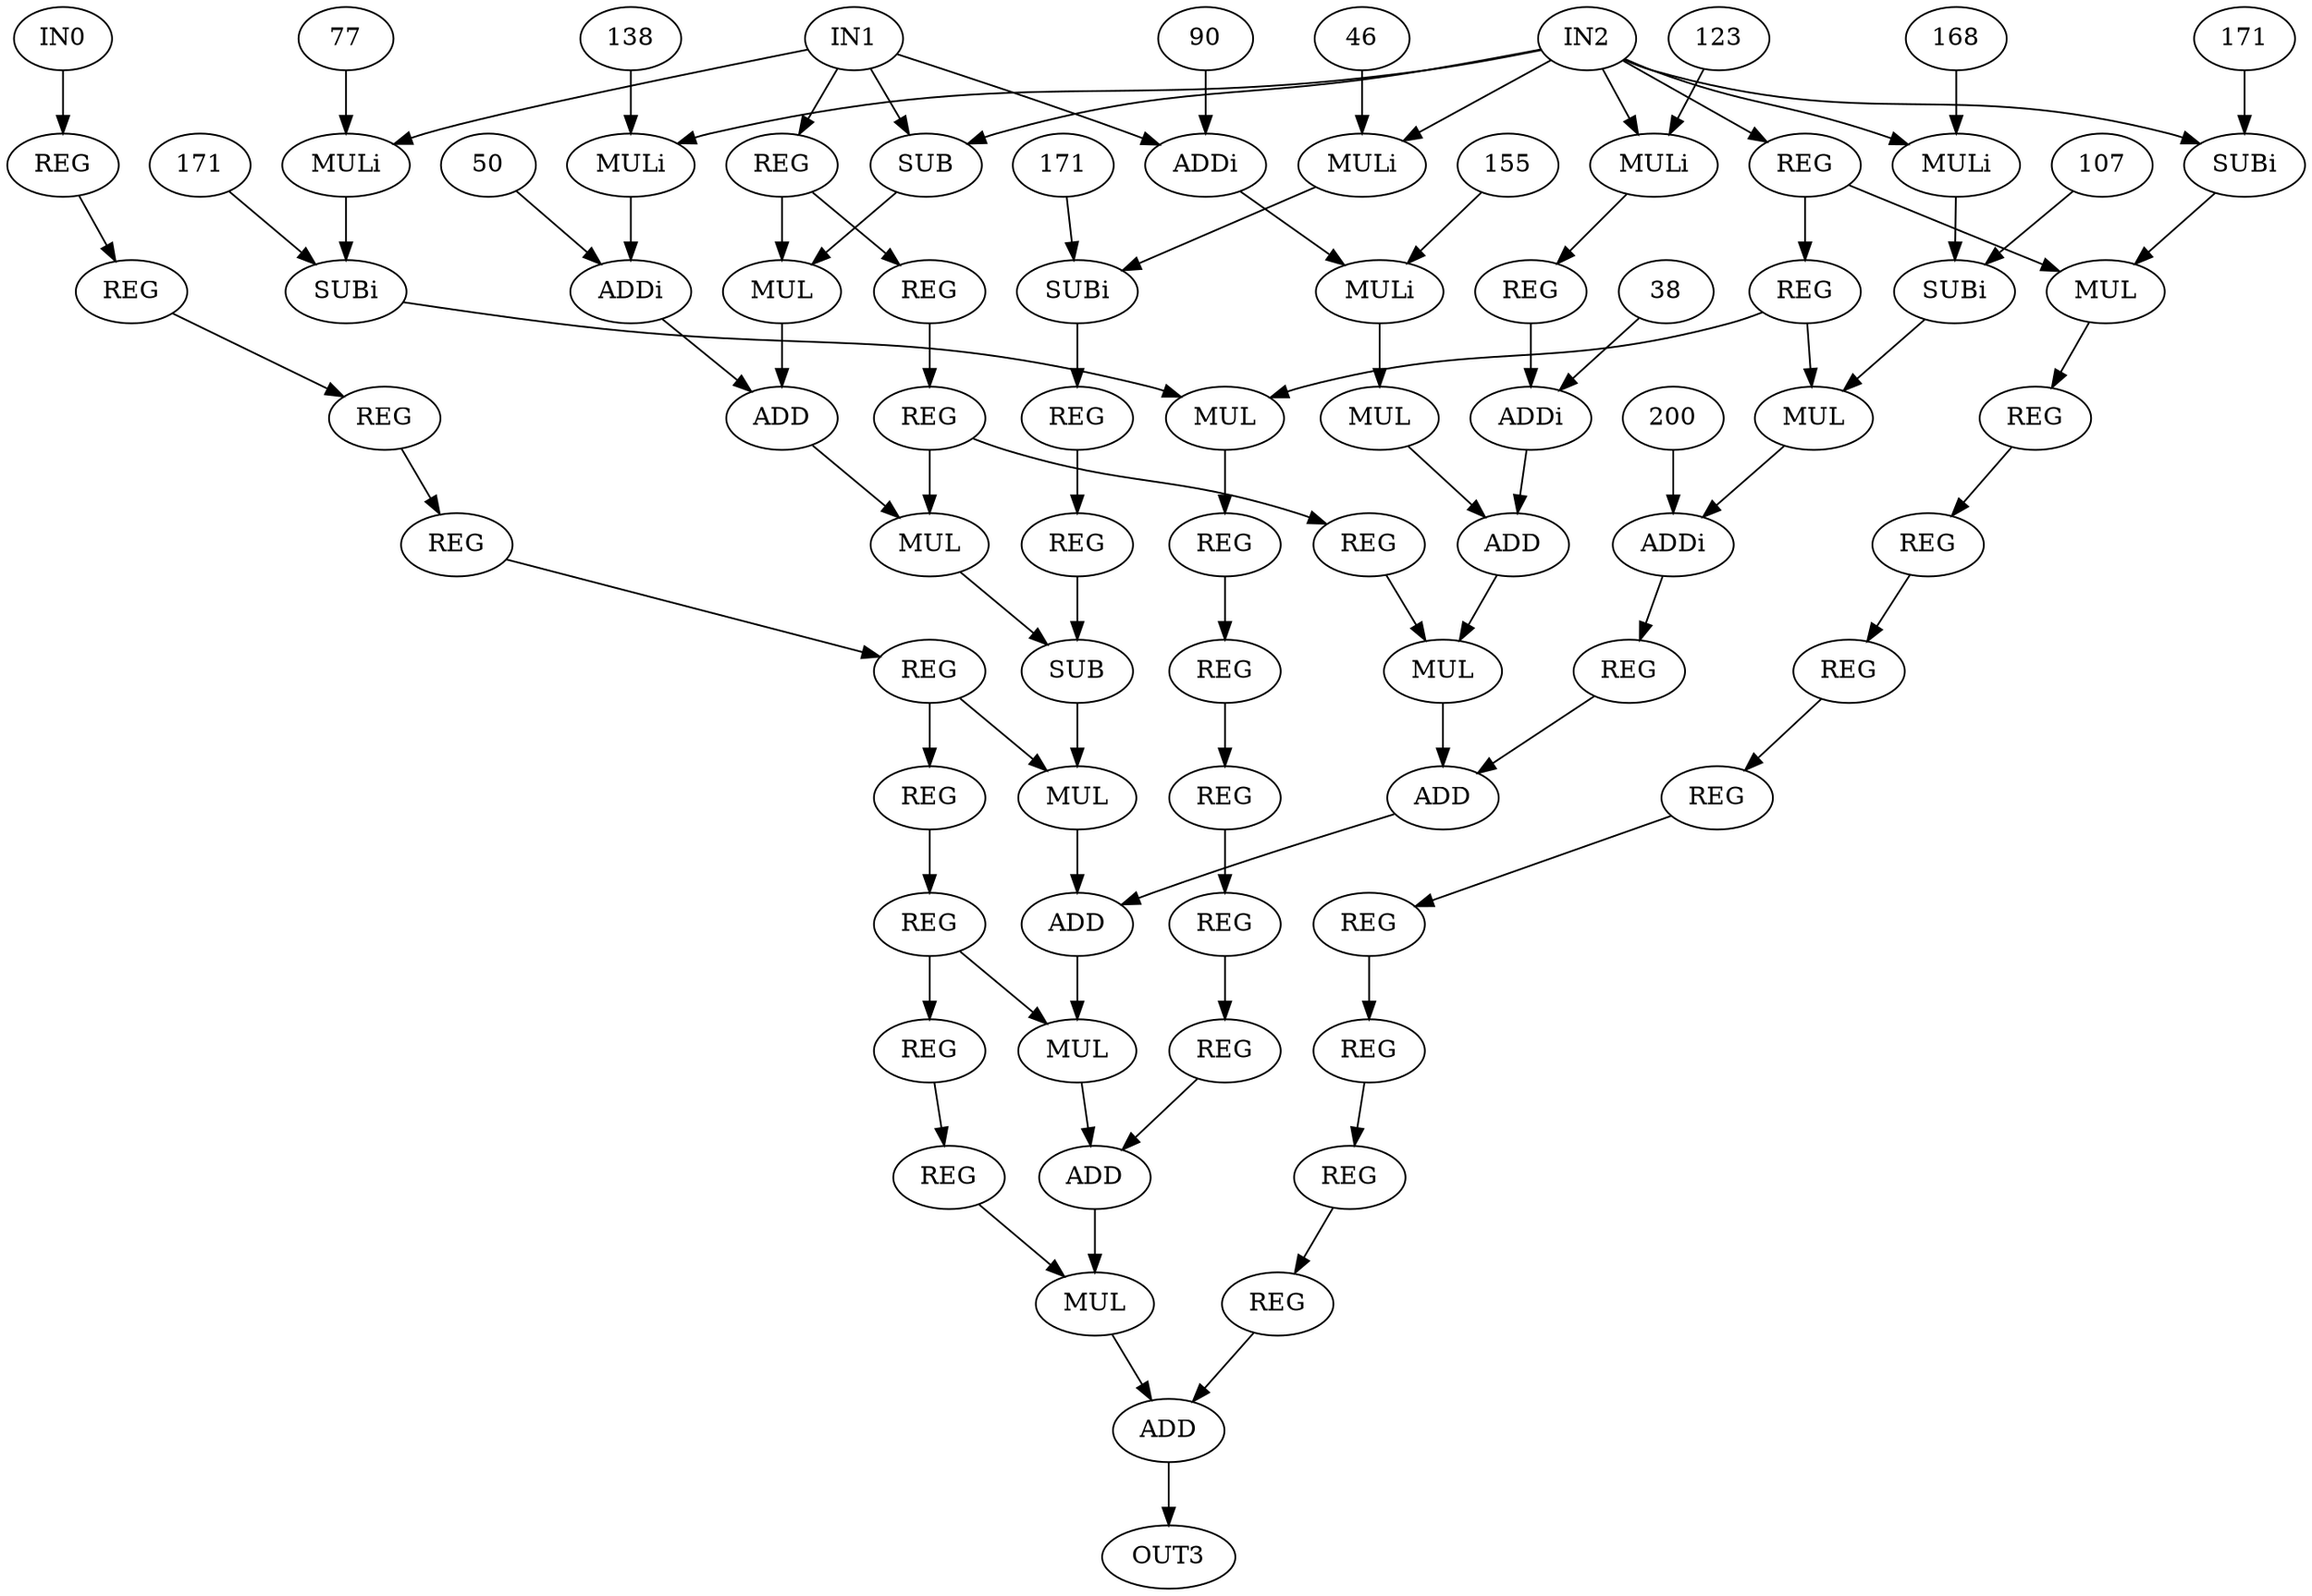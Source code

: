 digraph poly8{
 0 [ label = IN0 ]
 1 [ label = IN1 ]
 2 [ label = IN2 ]
 3 [ label = OUT3 ]
 4 [ label = MUL]
 5 [ label = MUL]
 6 [ label = MUL]
 7 [ label = MUL]
 8 [ label = MUL]
 9 [ label = MUL]
 10 [ label = MUL]
 11 [ label = MUL]
 12 [ label = MUL]
 13 [ label = MUL]
 14 [ label = SUB]
 15 [ label = SUB]
 16 [ label = ADD]
 17 [ label = ADD]
 18 [ label = ADD]
 19 [ label = ADD]
 20 [ label = ADD]
 21 [ label = ADD]
 22 [ label = ADDi, VALUE = 90]
 "22.90"[ label = 90 ]
 23 [ label = ADDi, VALUE = 38]
 "23.38"[ label = 38 ]
 24 [ label = ADDi, VALUE = 50]
 "24.50"[ label = 50 ]
 25 [ label = ADDi, VALUE = 200]
 "25.200"[ label = 200 ]
 26 [ label = MULi, VALUE = 155]
 "26.155"[ label = 155 ]
 27 [ label = MULi, VALUE = 77]
 "27.77"[ label = 77 ]
 28 [ label = MULi, VALUE = 123]
 "28.123"[ label = 123 ]
 29 [ label = MULi, VALUE = 138]
 "29.138"[ label = 138 ]
 30 [ label = MULi, VALUE = 168]
 "30.168"[ label = 168 ]
 31 [ label = MULi, VALUE = 46]
 "31.46"[ label = 46 ]
 32 [ label = SUBi, VALUE = 171]
 "32.171"[ label = 171 ]
 33 [ label = SUBi, VALUE = 171]
 "33.171"[ label = 171 ]
 34 [ label = SUBi, VALUE = 171]
 "34.171"[ label = 171 ]
 35 [ label = SUBi, VALUE = 107]
 "35.107"[ label = 107 ]
 36 [ label = REG]
 37 [ label = REG]
 38 [ label = REG]
 39 [ label = REG]
 40 [ label = REG]
 41 [ label = REG]
 42 [ label = REG]
 43 [ label = REG]
 44 [ label = REG]
 45 [ label = REG]
 46 [ label = REG]
 47 [ label = REG]
 48 [ label = REG]
 49 [ label = REG]
 50 [ label = REG]
 51 [ label = REG]
 52 [ label = REG]
 53 [ label = REG]
 54 [ label = REG]
 55 [ label = REG]
 56 [ label = REG]
 57 [ label = REG]
 58 [ label = REG]
 59 [ label = REG]
 60 [ label = REG]
 61 [ label = REG]
 62 [ label = REG]
 63 [ label = REG]
 64 [ label = REG]
 65 [ label = REG]
 66 [ label = REG]
 67 [ label = REG]
 0 -> 36
 1 -> 45
 1 -> 22
 1 -> 27
 1 -> 15
 2 -> 15
 2 -> 55
 2 -> 28
 2 -> 29
 2 -> 30
 2 -> 31
 2 -> 33
 4 -> 16
 5 -> 17
 6 -> 14
 7 -> 49
 8 -> 20
 9 -> 21
 10 -> 19
 11 -> 18
 12 -> 60
 13 -> 25
 14 -> 5
 15 -> 10
 16 -> 3
 17 -> 9
 18 -> 8
 19 -> 6
 20 -> 17
 21 -> 4
 "22.90" -> 22
 22 -> 26
 "23.38" -> 23
 23 -> 18
 "24.50" -> 24
 24 -> 19
 "25.200" -> 25
 25 -> 57
 "26.155" -> 26
 26 -> 11
 "27.77" -> 27
 27 -> 32
 "28.123" -> 28
 28 -> 54
 "29.138" -> 29
 29 -> 24
 "30.168" -> 30
 30 -> 35
 "31.46" -> 31
 31 -> 34
 "32.171" -> 32
 32 -> 7
 "33.171" -> 33
 33 -> 12
 "34.171" -> 34
 34 -> 58
 "35.107" -> 35
 35 -> 13
 36 -> 37
 37 -> 38
 38 -> 39
 39 -> 40
 40 -> 5
 40 -> 41
 41 -> 42
 42 -> 9
 42 -> 43
 43 -> 44
 44 -> 4
 45 -> 46
 45 -> 10
 46 -> 47
 47 -> 48
 47 -> 6
 48 -> 8
 49 -> 50
 50 -> 51
 51 -> 52
 52 -> 53
 53 -> 21
 54 -> 23
 55 -> 56
 55 -> 12
 56 -> 7
 56 -> 13
 57 -> 20
 58 -> 59
 59 -> 14
 60 -> 61
 61 -> 62
 62 -> 63
 63 -> 64
 64 -> 65
 65 -> 66
 66 -> 67
 67 -> 16
}
